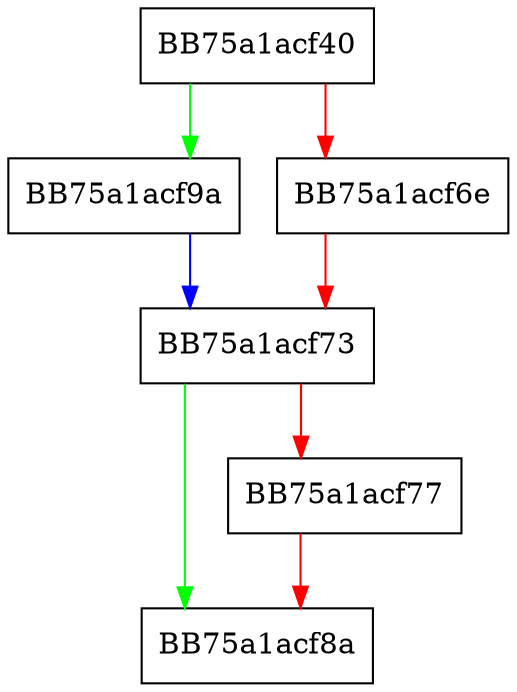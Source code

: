 digraph Write {
  node [shape="box"];
  graph [splines=ortho];
  BB75a1acf40 -> BB75a1acf9a [color="green"];
  BB75a1acf40 -> BB75a1acf6e [color="red"];
  BB75a1acf6e -> BB75a1acf73 [color="red"];
  BB75a1acf73 -> BB75a1acf8a [color="green"];
  BB75a1acf73 -> BB75a1acf77 [color="red"];
  BB75a1acf77 -> BB75a1acf8a [color="red"];
  BB75a1acf9a -> BB75a1acf73 [color="blue"];
}